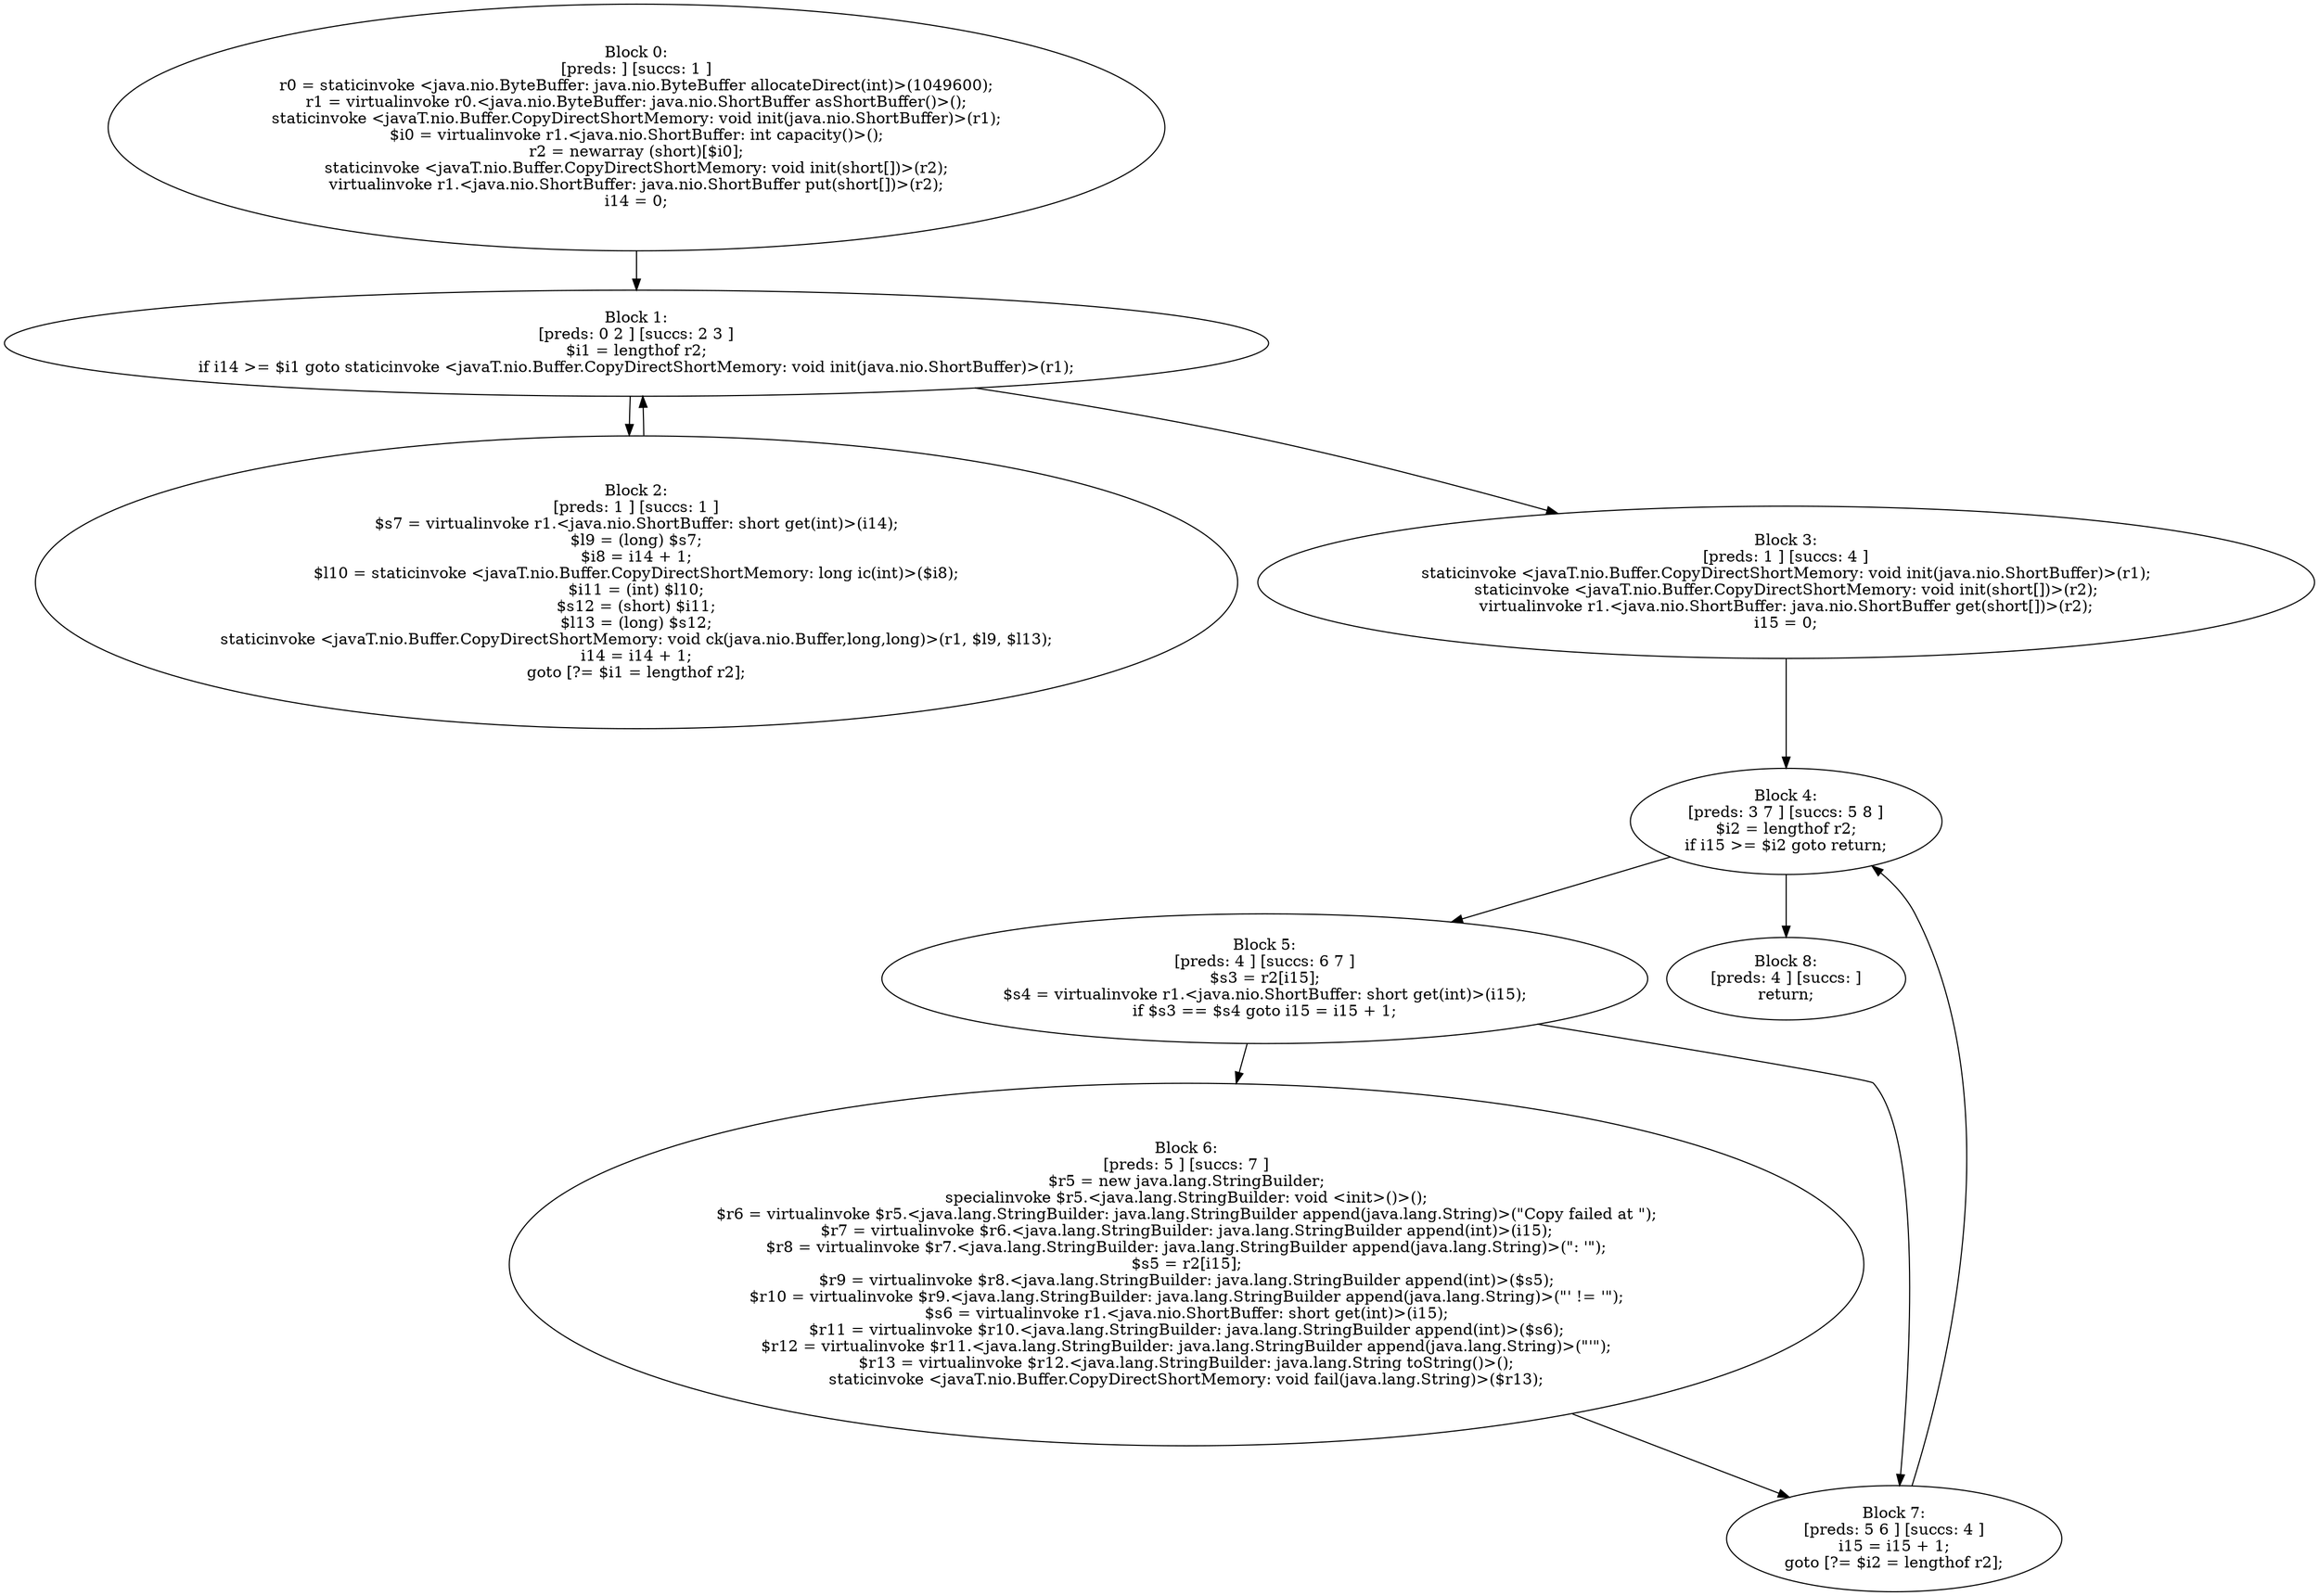 digraph "unitGraph" {
    "Block 0:
[preds: ] [succs: 1 ]
r0 = staticinvoke <java.nio.ByteBuffer: java.nio.ByteBuffer allocateDirect(int)>(1049600);
r1 = virtualinvoke r0.<java.nio.ByteBuffer: java.nio.ShortBuffer asShortBuffer()>();
staticinvoke <javaT.nio.Buffer.CopyDirectShortMemory: void init(java.nio.ShortBuffer)>(r1);
$i0 = virtualinvoke r1.<java.nio.ShortBuffer: int capacity()>();
r2 = newarray (short)[$i0];
staticinvoke <javaT.nio.Buffer.CopyDirectShortMemory: void init(short[])>(r2);
virtualinvoke r1.<java.nio.ShortBuffer: java.nio.ShortBuffer put(short[])>(r2);
i14 = 0;
"
    "Block 1:
[preds: 0 2 ] [succs: 2 3 ]
$i1 = lengthof r2;
if i14 >= $i1 goto staticinvoke <javaT.nio.Buffer.CopyDirectShortMemory: void init(java.nio.ShortBuffer)>(r1);
"
    "Block 2:
[preds: 1 ] [succs: 1 ]
$s7 = virtualinvoke r1.<java.nio.ShortBuffer: short get(int)>(i14);
$l9 = (long) $s7;
$i8 = i14 + 1;
$l10 = staticinvoke <javaT.nio.Buffer.CopyDirectShortMemory: long ic(int)>($i8);
$i11 = (int) $l10;
$s12 = (short) $i11;
$l13 = (long) $s12;
staticinvoke <javaT.nio.Buffer.CopyDirectShortMemory: void ck(java.nio.Buffer,long,long)>(r1, $l9, $l13);
i14 = i14 + 1;
goto [?= $i1 = lengthof r2];
"
    "Block 3:
[preds: 1 ] [succs: 4 ]
staticinvoke <javaT.nio.Buffer.CopyDirectShortMemory: void init(java.nio.ShortBuffer)>(r1);
staticinvoke <javaT.nio.Buffer.CopyDirectShortMemory: void init(short[])>(r2);
virtualinvoke r1.<java.nio.ShortBuffer: java.nio.ShortBuffer get(short[])>(r2);
i15 = 0;
"
    "Block 4:
[preds: 3 7 ] [succs: 5 8 ]
$i2 = lengthof r2;
if i15 >= $i2 goto return;
"
    "Block 5:
[preds: 4 ] [succs: 6 7 ]
$s3 = r2[i15];
$s4 = virtualinvoke r1.<java.nio.ShortBuffer: short get(int)>(i15);
if $s3 == $s4 goto i15 = i15 + 1;
"
    "Block 6:
[preds: 5 ] [succs: 7 ]
$r5 = new java.lang.StringBuilder;
specialinvoke $r5.<java.lang.StringBuilder: void <init>()>();
$r6 = virtualinvoke $r5.<java.lang.StringBuilder: java.lang.StringBuilder append(java.lang.String)>(\"Copy failed at \");
$r7 = virtualinvoke $r6.<java.lang.StringBuilder: java.lang.StringBuilder append(int)>(i15);
$r8 = virtualinvoke $r7.<java.lang.StringBuilder: java.lang.StringBuilder append(java.lang.String)>(\": \'\");
$s5 = r2[i15];
$r9 = virtualinvoke $r8.<java.lang.StringBuilder: java.lang.StringBuilder append(int)>($s5);
$r10 = virtualinvoke $r9.<java.lang.StringBuilder: java.lang.StringBuilder append(java.lang.String)>(\"\' != \'\");
$s6 = virtualinvoke r1.<java.nio.ShortBuffer: short get(int)>(i15);
$r11 = virtualinvoke $r10.<java.lang.StringBuilder: java.lang.StringBuilder append(int)>($s6);
$r12 = virtualinvoke $r11.<java.lang.StringBuilder: java.lang.StringBuilder append(java.lang.String)>(\"\'\");
$r13 = virtualinvoke $r12.<java.lang.StringBuilder: java.lang.String toString()>();
staticinvoke <javaT.nio.Buffer.CopyDirectShortMemory: void fail(java.lang.String)>($r13);
"
    "Block 7:
[preds: 5 6 ] [succs: 4 ]
i15 = i15 + 1;
goto [?= $i2 = lengthof r2];
"
    "Block 8:
[preds: 4 ] [succs: ]
return;
"
    "Block 0:
[preds: ] [succs: 1 ]
r0 = staticinvoke <java.nio.ByteBuffer: java.nio.ByteBuffer allocateDirect(int)>(1049600);
r1 = virtualinvoke r0.<java.nio.ByteBuffer: java.nio.ShortBuffer asShortBuffer()>();
staticinvoke <javaT.nio.Buffer.CopyDirectShortMemory: void init(java.nio.ShortBuffer)>(r1);
$i0 = virtualinvoke r1.<java.nio.ShortBuffer: int capacity()>();
r2 = newarray (short)[$i0];
staticinvoke <javaT.nio.Buffer.CopyDirectShortMemory: void init(short[])>(r2);
virtualinvoke r1.<java.nio.ShortBuffer: java.nio.ShortBuffer put(short[])>(r2);
i14 = 0;
"->"Block 1:
[preds: 0 2 ] [succs: 2 3 ]
$i1 = lengthof r2;
if i14 >= $i1 goto staticinvoke <javaT.nio.Buffer.CopyDirectShortMemory: void init(java.nio.ShortBuffer)>(r1);
";
    "Block 1:
[preds: 0 2 ] [succs: 2 3 ]
$i1 = lengthof r2;
if i14 >= $i1 goto staticinvoke <javaT.nio.Buffer.CopyDirectShortMemory: void init(java.nio.ShortBuffer)>(r1);
"->"Block 2:
[preds: 1 ] [succs: 1 ]
$s7 = virtualinvoke r1.<java.nio.ShortBuffer: short get(int)>(i14);
$l9 = (long) $s7;
$i8 = i14 + 1;
$l10 = staticinvoke <javaT.nio.Buffer.CopyDirectShortMemory: long ic(int)>($i8);
$i11 = (int) $l10;
$s12 = (short) $i11;
$l13 = (long) $s12;
staticinvoke <javaT.nio.Buffer.CopyDirectShortMemory: void ck(java.nio.Buffer,long,long)>(r1, $l9, $l13);
i14 = i14 + 1;
goto [?= $i1 = lengthof r2];
";
    "Block 1:
[preds: 0 2 ] [succs: 2 3 ]
$i1 = lengthof r2;
if i14 >= $i1 goto staticinvoke <javaT.nio.Buffer.CopyDirectShortMemory: void init(java.nio.ShortBuffer)>(r1);
"->"Block 3:
[preds: 1 ] [succs: 4 ]
staticinvoke <javaT.nio.Buffer.CopyDirectShortMemory: void init(java.nio.ShortBuffer)>(r1);
staticinvoke <javaT.nio.Buffer.CopyDirectShortMemory: void init(short[])>(r2);
virtualinvoke r1.<java.nio.ShortBuffer: java.nio.ShortBuffer get(short[])>(r2);
i15 = 0;
";
    "Block 2:
[preds: 1 ] [succs: 1 ]
$s7 = virtualinvoke r1.<java.nio.ShortBuffer: short get(int)>(i14);
$l9 = (long) $s7;
$i8 = i14 + 1;
$l10 = staticinvoke <javaT.nio.Buffer.CopyDirectShortMemory: long ic(int)>($i8);
$i11 = (int) $l10;
$s12 = (short) $i11;
$l13 = (long) $s12;
staticinvoke <javaT.nio.Buffer.CopyDirectShortMemory: void ck(java.nio.Buffer,long,long)>(r1, $l9, $l13);
i14 = i14 + 1;
goto [?= $i1 = lengthof r2];
"->"Block 1:
[preds: 0 2 ] [succs: 2 3 ]
$i1 = lengthof r2;
if i14 >= $i1 goto staticinvoke <javaT.nio.Buffer.CopyDirectShortMemory: void init(java.nio.ShortBuffer)>(r1);
";
    "Block 3:
[preds: 1 ] [succs: 4 ]
staticinvoke <javaT.nio.Buffer.CopyDirectShortMemory: void init(java.nio.ShortBuffer)>(r1);
staticinvoke <javaT.nio.Buffer.CopyDirectShortMemory: void init(short[])>(r2);
virtualinvoke r1.<java.nio.ShortBuffer: java.nio.ShortBuffer get(short[])>(r2);
i15 = 0;
"->"Block 4:
[preds: 3 7 ] [succs: 5 8 ]
$i2 = lengthof r2;
if i15 >= $i2 goto return;
";
    "Block 4:
[preds: 3 7 ] [succs: 5 8 ]
$i2 = lengthof r2;
if i15 >= $i2 goto return;
"->"Block 5:
[preds: 4 ] [succs: 6 7 ]
$s3 = r2[i15];
$s4 = virtualinvoke r1.<java.nio.ShortBuffer: short get(int)>(i15);
if $s3 == $s4 goto i15 = i15 + 1;
";
    "Block 4:
[preds: 3 7 ] [succs: 5 8 ]
$i2 = lengthof r2;
if i15 >= $i2 goto return;
"->"Block 8:
[preds: 4 ] [succs: ]
return;
";
    "Block 5:
[preds: 4 ] [succs: 6 7 ]
$s3 = r2[i15];
$s4 = virtualinvoke r1.<java.nio.ShortBuffer: short get(int)>(i15);
if $s3 == $s4 goto i15 = i15 + 1;
"->"Block 6:
[preds: 5 ] [succs: 7 ]
$r5 = new java.lang.StringBuilder;
specialinvoke $r5.<java.lang.StringBuilder: void <init>()>();
$r6 = virtualinvoke $r5.<java.lang.StringBuilder: java.lang.StringBuilder append(java.lang.String)>(\"Copy failed at \");
$r7 = virtualinvoke $r6.<java.lang.StringBuilder: java.lang.StringBuilder append(int)>(i15);
$r8 = virtualinvoke $r7.<java.lang.StringBuilder: java.lang.StringBuilder append(java.lang.String)>(\": \'\");
$s5 = r2[i15];
$r9 = virtualinvoke $r8.<java.lang.StringBuilder: java.lang.StringBuilder append(int)>($s5);
$r10 = virtualinvoke $r9.<java.lang.StringBuilder: java.lang.StringBuilder append(java.lang.String)>(\"\' != \'\");
$s6 = virtualinvoke r1.<java.nio.ShortBuffer: short get(int)>(i15);
$r11 = virtualinvoke $r10.<java.lang.StringBuilder: java.lang.StringBuilder append(int)>($s6);
$r12 = virtualinvoke $r11.<java.lang.StringBuilder: java.lang.StringBuilder append(java.lang.String)>(\"\'\");
$r13 = virtualinvoke $r12.<java.lang.StringBuilder: java.lang.String toString()>();
staticinvoke <javaT.nio.Buffer.CopyDirectShortMemory: void fail(java.lang.String)>($r13);
";
    "Block 5:
[preds: 4 ] [succs: 6 7 ]
$s3 = r2[i15];
$s4 = virtualinvoke r1.<java.nio.ShortBuffer: short get(int)>(i15);
if $s3 == $s4 goto i15 = i15 + 1;
"->"Block 7:
[preds: 5 6 ] [succs: 4 ]
i15 = i15 + 1;
goto [?= $i2 = lengthof r2];
";
    "Block 6:
[preds: 5 ] [succs: 7 ]
$r5 = new java.lang.StringBuilder;
specialinvoke $r5.<java.lang.StringBuilder: void <init>()>();
$r6 = virtualinvoke $r5.<java.lang.StringBuilder: java.lang.StringBuilder append(java.lang.String)>(\"Copy failed at \");
$r7 = virtualinvoke $r6.<java.lang.StringBuilder: java.lang.StringBuilder append(int)>(i15);
$r8 = virtualinvoke $r7.<java.lang.StringBuilder: java.lang.StringBuilder append(java.lang.String)>(\": \'\");
$s5 = r2[i15];
$r9 = virtualinvoke $r8.<java.lang.StringBuilder: java.lang.StringBuilder append(int)>($s5);
$r10 = virtualinvoke $r9.<java.lang.StringBuilder: java.lang.StringBuilder append(java.lang.String)>(\"\' != \'\");
$s6 = virtualinvoke r1.<java.nio.ShortBuffer: short get(int)>(i15);
$r11 = virtualinvoke $r10.<java.lang.StringBuilder: java.lang.StringBuilder append(int)>($s6);
$r12 = virtualinvoke $r11.<java.lang.StringBuilder: java.lang.StringBuilder append(java.lang.String)>(\"\'\");
$r13 = virtualinvoke $r12.<java.lang.StringBuilder: java.lang.String toString()>();
staticinvoke <javaT.nio.Buffer.CopyDirectShortMemory: void fail(java.lang.String)>($r13);
"->"Block 7:
[preds: 5 6 ] [succs: 4 ]
i15 = i15 + 1;
goto [?= $i2 = lengthof r2];
";
    "Block 7:
[preds: 5 6 ] [succs: 4 ]
i15 = i15 + 1;
goto [?= $i2 = lengthof r2];
"->"Block 4:
[preds: 3 7 ] [succs: 5 8 ]
$i2 = lengthof r2;
if i15 >= $i2 goto return;
";
}
